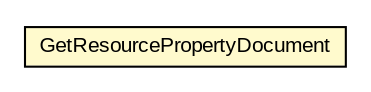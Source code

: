 #!/usr/local/bin/dot
#
# Class diagram 
# Generated by UMLGraph version R5_6-24-gf6e263 (http://www.umlgraph.org/)
#

digraph G {
	edge [fontname="arial",fontsize=10,labelfontname="arial",labelfontsize=10];
	node [fontname="arial",fontsize=10,shape=plaintext];
	nodesep=0.25;
	ranksep=0.5;
	// org.oasis_open.docs.wsrf.rp_2.GetResourcePropertyDocument
	c624797 [label=<<table title="org.oasis_open.docs.wsrf.rp_2.GetResourcePropertyDocument" border="0" cellborder="1" cellspacing="0" cellpadding="2" port="p" bgcolor="lemonChiffon" href="./GetResourcePropertyDocument.html">
		<tr><td><table border="0" cellspacing="0" cellpadding="1">
<tr><td align="center" balign="center"> GetResourcePropertyDocument </td></tr>
		</table></td></tr>
		</table>>, URL="./GetResourcePropertyDocument.html", fontname="arial", fontcolor="black", fontsize=10.0];
}

